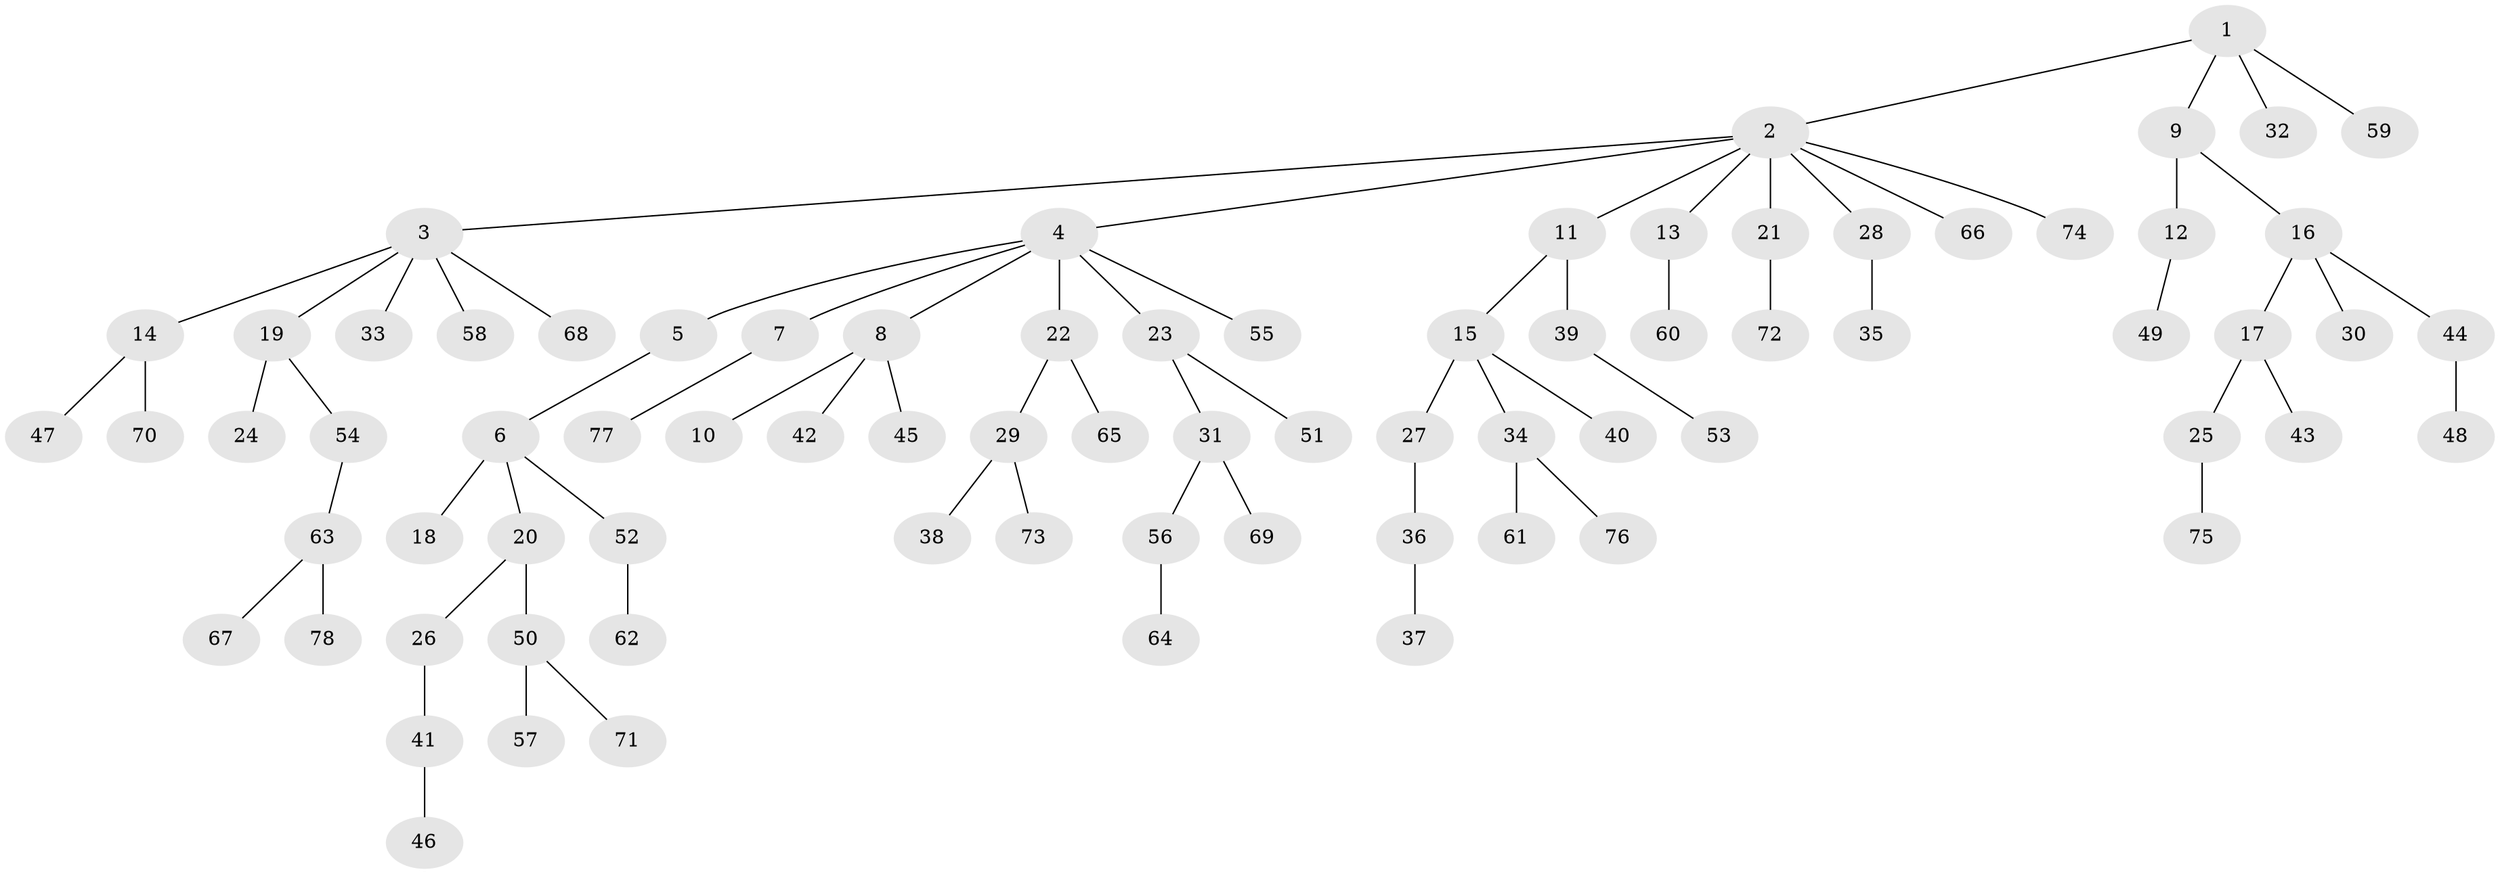 // Generated by graph-tools (version 1.1) at 2025/36/03/09/25 02:36:31]
// undirected, 78 vertices, 77 edges
graph export_dot {
graph [start="1"]
  node [color=gray90,style=filled];
  1;
  2;
  3;
  4;
  5;
  6;
  7;
  8;
  9;
  10;
  11;
  12;
  13;
  14;
  15;
  16;
  17;
  18;
  19;
  20;
  21;
  22;
  23;
  24;
  25;
  26;
  27;
  28;
  29;
  30;
  31;
  32;
  33;
  34;
  35;
  36;
  37;
  38;
  39;
  40;
  41;
  42;
  43;
  44;
  45;
  46;
  47;
  48;
  49;
  50;
  51;
  52;
  53;
  54;
  55;
  56;
  57;
  58;
  59;
  60;
  61;
  62;
  63;
  64;
  65;
  66;
  67;
  68;
  69;
  70;
  71;
  72;
  73;
  74;
  75;
  76;
  77;
  78;
  1 -- 2;
  1 -- 9;
  1 -- 32;
  1 -- 59;
  2 -- 3;
  2 -- 4;
  2 -- 11;
  2 -- 13;
  2 -- 21;
  2 -- 28;
  2 -- 66;
  2 -- 74;
  3 -- 14;
  3 -- 19;
  3 -- 33;
  3 -- 58;
  3 -- 68;
  4 -- 5;
  4 -- 7;
  4 -- 8;
  4 -- 22;
  4 -- 23;
  4 -- 55;
  5 -- 6;
  6 -- 18;
  6 -- 20;
  6 -- 52;
  7 -- 77;
  8 -- 10;
  8 -- 42;
  8 -- 45;
  9 -- 12;
  9 -- 16;
  11 -- 15;
  11 -- 39;
  12 -- 49;
  13 -- 60;
  14 -- 47;
  14 -- 70;
  15 -- 27;
  15 -- 34;
  15 -- 40;
  16 -- 17;
  16 -- 30;
  16 -- 44;
  17 -- 25;
  17 -- 43;
  19 -- 24;
  19 -- 54;
  20 -- 26;
  20 -- 50;
  21 -- 72;
  22 -- 29;
  22 -- 65;
  23 -- 31;
  23 -- 51;
  25 -- 75;
  26 -- 41;
  27 -- 36;
  28 -- 35;
  29 -- 38;
  29 -- 73;
  31 -- 56;
  31 -- 69;
  34 -- 61;
  34 -- 76;
  36 -- 37;
  39 -- 53;
  41 -- 46;
  44 -- 48;
  50 -- 57;
  50 -- 71;
  52 -- 62;
  54 -- 63;
  56 -- 64;
  63 -- 67;
  63 -- 78;
}
